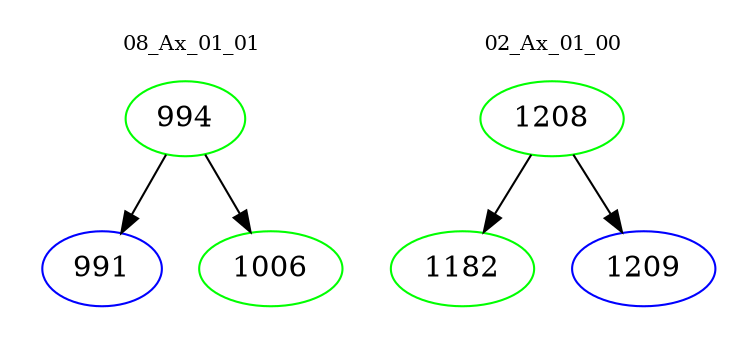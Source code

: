 digraph{
subgraph cluster_0 {
color = white
label = "08_Ax_01_01";
fontsize=10;
T0_994 [label="994", color="green"]
T0_994 -> T0_991 [color="black"]
T0_991 [label="991", color="blue"]
T0_994 -> T0_1006 [color="black"]
T0_1006 [label="1006", color="green"]
}
subgraph cluster_1 {
color = white
label = "02_Ax_01_00";
fontsize=10;
T1_1208 [label="1208", color="green"]
T1_1208 -> T1_1182 [color="black"]
T1_1182 [label="1182", color="green"]
T1_1208 -> T1_1209 [color="black"]
T1_1209 [label="1209", color="blue"]
}
}
